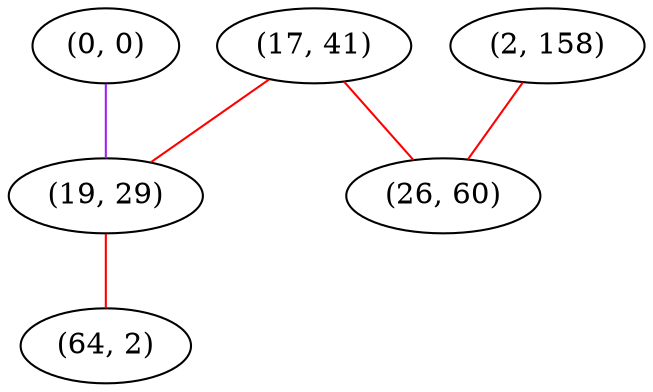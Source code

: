 graph "" {
"(0, 0)";
"(17, 41)";
"(19, 29)";
"(2, 158)";
"(26, 60)";
"(64, 2)";
"(0, 0)" -- "(19, 29)"  [color=purple, key=0, weight=4];
"(17, 41)" -- "(26, 60)"  [color=red, key=0, weight=1];
"(17, 41)" -- "(19, 29)"  [color=red, key=0, weight=1];
"(19, 29)" -- "(64, 2)"  [color=red, key=0, weight=1];
"(2, 158)" -- "(26, 60)"  [color=red, key=0, weight=1];
}

